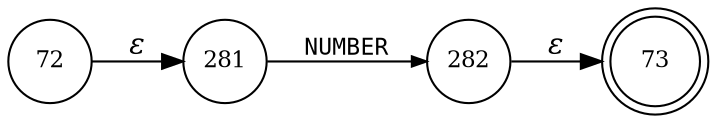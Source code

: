 digraph ATN {
rankdir=LR;
s73[fontsize=11, label="73", shape=doublecircle, fixedsize=true, width=.6];
s72[fontsize=11,label="72", shape=circle, fixedsize=true, width=.55, peripheries=1];
s281[fontsize=11,label="281", shape=circle, fixedsize=true, width=.55, peripheries=1];
s282[fontsize=11,label="282", shape=circle, fixedsize=true, width=.55, peripheries=1];
s72 -> s281 [fontname="Times-Italic", label="&epsilon;"];
s281 -> s282 [fontsize=11, fontname="Courier", arrowsize=.7, label = "NUMBER", arrowhead = normal];
s282 -> s73 [fontname="Times-Italic", label="&epsilon;"];
}